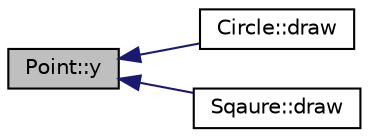 digraph "Point::y"
{
  edge [fontname="Helvetica",fontsize="10",labelfontname="Helvetica",labelfontsize="10"];
  node [fontname="Helvetica",fontsize="10",shape=record];
  rankdir="LR";
  Node1 [label="Point::y",height=0.2,width=0.4,color="black", fillcolor="grey75", style="filled", fontcolor="black"];
  Node1 -> Node2 [dir="back",color="midnightblue",fontsize="10",style="solid",fontname="Helvetica"];
  Node2 [label="Circle::draw",height=0.2,width=0.4,color="black", fillcolor="white", style="filled",URL="$class_circle.html#ac80d2faf29eab56f1a5c041424a07db8"];
  Node1 -> Node3 [dir="back",color="midnightblue",fontsize="10",style="solid",fontname="Helvetica"];
  Node3 [label="Sqaure::draw",height=0.2,width=0.4,color="black", fillcolor="white", style="filled",URL="$class_sqaure.html#add5bf042e4d2785db26c17584d3e407e"];
}
